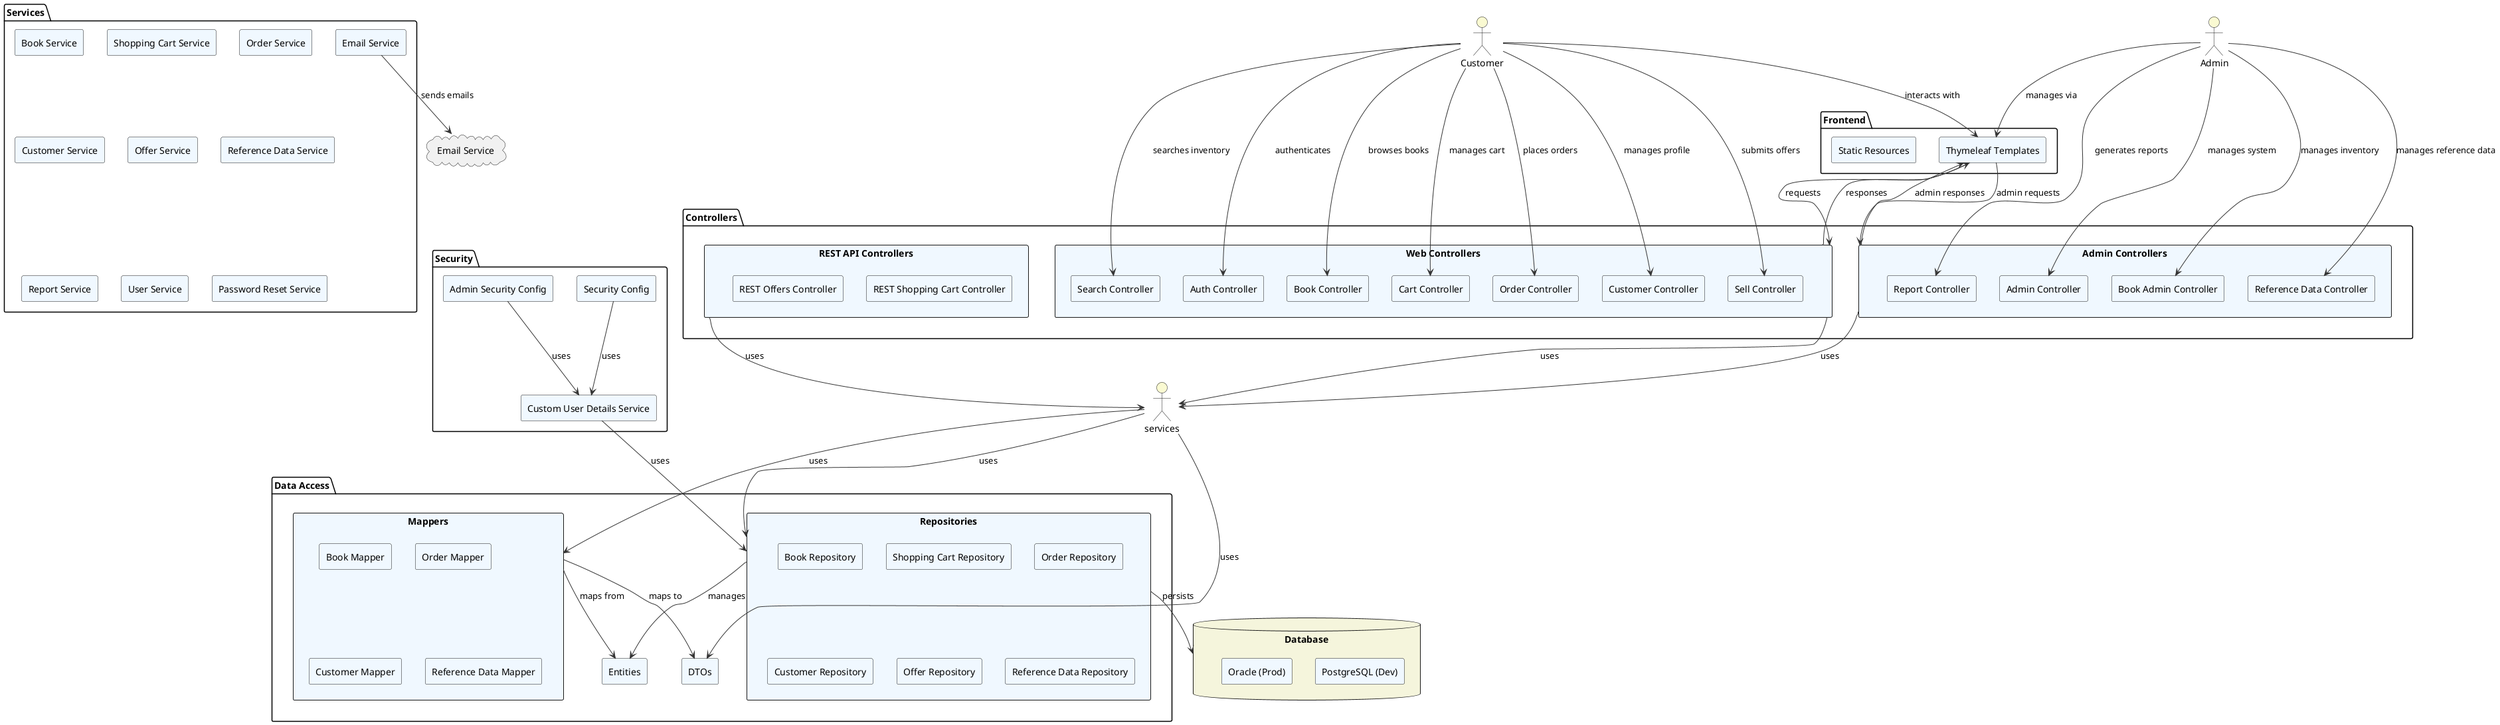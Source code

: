 @startuml Bob's Used Books Architecture

' Define styles
skinparam componentStyle rectangle
skinparam backgroundColor white
skinparam ArrowColor #333333
skinparam ComponentBackgroundColor #F0F8FF
skinparam DatabaseBackgroundColor #F5F5DC
skinparam InterfaceBackgroundColor #E6E6FA
skinparam ActorBackgroundColor #FAFAD2

' Define actors
actor "Customer" as customer
actor "Admin" as admin

' Define external systems
cloud "Email Service" as emailService

' Define frontend components
package "Frontend" {
  component "Thymeleaf Templates" as thymeleaf
  component "Static Resources" as staticRes
}

' Define application layers
package "Controllers" {
  component "Web Controllers" as webControllers {
    component "Book Controller" as bookController
    component "Cart Controller" as cartController
    component "Order Controller" as orderController
    component "Customer Controller" as customerController
    component "Sell Controller" as sellController
    component "Search Controller" as searchController
    component "Auth Controller" as authController
  }
  
  component "Admin Controllers" as adminControllers {
    component "Admin Controller" as adminController
    component "Book Admin Controller" as bookAdminController
    component "Reference Data Controller" as refDataController
    component "Report Controller" as reportController
  }
  
  component "REST API Controllers" as apiControllers {
    component "REST Shopping Cart Controller" as restCartController
    component "REST Offers Controller" as restOffersController
  }
}

package "Services" {
  component "Book Service" as bookService
  component "Shopping Cart Service" as cartService
  component "Order Service" as orderService
  component "Customer Service" as customerService
  component "Offer Service" as offerService
  component "Reference Data Service" as refDataService
  component "Report Service" as reportService
  component "User Service" as userService
  component "Password Reset Service" as passwordService
  component "Email Service" as emailServiceComp
}

package "Security" {
  component "Security Config" as securityConfig
  component "Admin Security Config" as adminSecurityConfig
  component "Custom User Details Service" as userDetailsService
}

package "Data Access" {
  component "Repositories" as repositories {
    component "Book Repository" as bookRepo
    component "Shopping Cart Repository" as cartRepo
    component "Order Repository" as orderRepo
    component "Customer Repository" as customerRepo
    component "Offer Repository" as offerRepo
    component "Reference Data Repository" as refDataRepo
  }
  
  component "Mappers" as mappers {
    component "Book Mapper" as bookMapper
    component "Order Mapper" as orderMapper
    component "Customer Mapper" as customerMapper
    component "Reference Data Mapper" as refDataMapper
  }
  
  component "DTOs" as dtos
  component "Entities" as entities
}

database "Database" as db {
  component "PostgreSQL (Dev)" as postgres
  component "Oracle (Prod)" as oracle
}

' Define relationships
customer --> thymeleaf : interacts with
admin --> thymeleaf : manages via

thymeleaf --> webControllers : requests
thymeleaf --> adminControllers : admin requests
thymeleaf <-- webControllers : responses
thymeleaf <-- adminControllers : admin responses

webControllers --> services : uses
adminControllers --> services : uses
apiControllers --> services : uses

services --> repositories : uses
services --> mappers : uses
repositories --> entities : manages
repositories --> db : persists
mappers --> entities : maps from
mappers --> dtos : maps to
services --> dtos : uses

securityConfig --> userDetailsService : uses
adminSecurityConfig --> userDetailsService : uses
userDetailsService --> repositories : uses

emailServiceComp --> emailService : sends emails

' Core functional flows
customer --> bookController : browses books
customer --> cartController : manages cart
customer --> orderController : places orders
customer --> sellController : submits offers
customer --> searchController : searches inventory
customer --> customerController : manages profile
customer --> authController : authenticates

admin --> bookAdminController : manages inventory
admin --> refDataController : manages reference data
admin --> reportController : generates reports
admin --> adminController : manages system

@enduml
